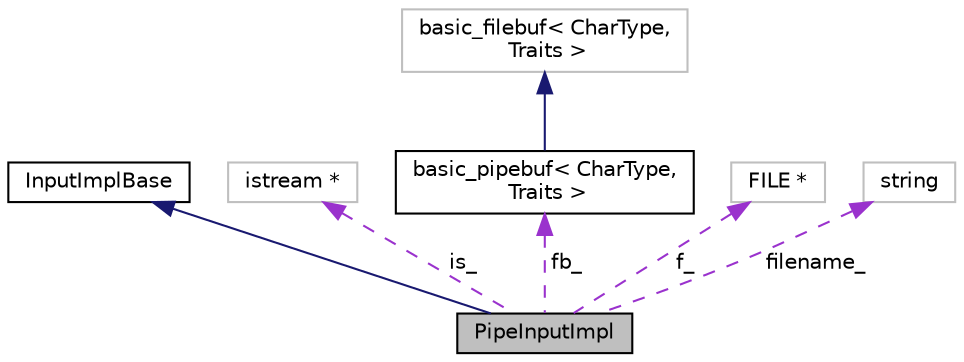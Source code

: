 digraph "PipeInputImpl"
{
  edge [fontname="Helvetica",fontsize="10",labelfontname="Helvetica",labelfontsize="10"];
  node [fontname="Helvetica",fontsize="10",shape=record];
  Node2 [label="PipeInputImpl",height=0.2,width=0.4,color="black", fillcolor="grey75", style="filled", fontcolor="black"];
  Node3 -> Node2 [dir="back",color="midnightblue",fontsize="10",style="solid",fontname="Helvetica"];
  Node3 [label="InputImplBase",height=0.2,width=0.4,color="black", fillcolor="white", style="filled",URL="$classkaldi_1_1InputImplBase.html"];
  Node4 -> Node2 [dir="back",color="darkorchid3",fontsize="10",style="dashed",label=" is_" ,fontname="Helvetica"];
  Node4 [label="istream *",height=0.2,width=0.4,color="grey75", fillcolor="white", style="filled"];
  Node5 -> Node2 [dir="back",color="darkorchid3",fontsize="10",style="dashed",label=" fb_" ,fontname="Helvetica"];
  Node5 [label="basic_pipebuf\< CharType,\l Traits \>",height=0.2,width=0.4,color="black", fillcolor="white", style="filled",URL="$classkaldi_1_1basic__pipebuf.html"];
  Node6 -> Node5 [dir="back",color="midnightblue",fontsize="10",style="solid",fontname="Helvetica"];
  Node6 [label="basic_filebuf\< CharType,\l Traits \>",height=0.2,width=0.4,color="grey75", fillcolor="white", style="filled"];
  Node7 -> Node2 [dir="back",color="darkorchid3",fontsize="10",style="dashed",label=" f_" ,fontname="Helvetica"];
  Node7 [label="FILE *",height=0.2,width=0.4,color="grey75", fillcolor="white", style="filled"];
  Node8 -> Node2 [dir="back",color="darkorchid3",fontsize="10",style="dashed",label=" filename_" ,fontname="Helvetica"];
  Node8 [label="string",height=0.2,width=0.4,color="grey75", fillcolor="white", style="filled"];
}
